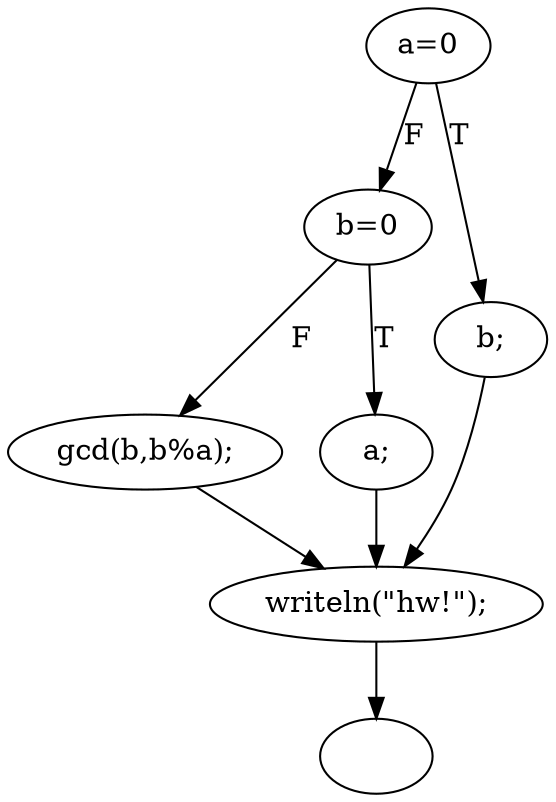 digraph {
  0 [label="writeln(\"hw!\");"];
  1 [label=""];
  2 [label="b=0"];
  3 [label="a=0"];
  4 [label="b;"];
  5 [label="gcd(b,b%a);"];
  6 [label="a;"];
  3 -> 4 [label="T"];
  2 -> 5 [label="F"];
  4 -> 0 [label=""];
  0 -> 1 [label=""];
  2 -> 6 [label="T"];
  6 -> 0 [label=""];
  3 -> 2 [label="F"];
  5 -> 0 [label=""];
}
